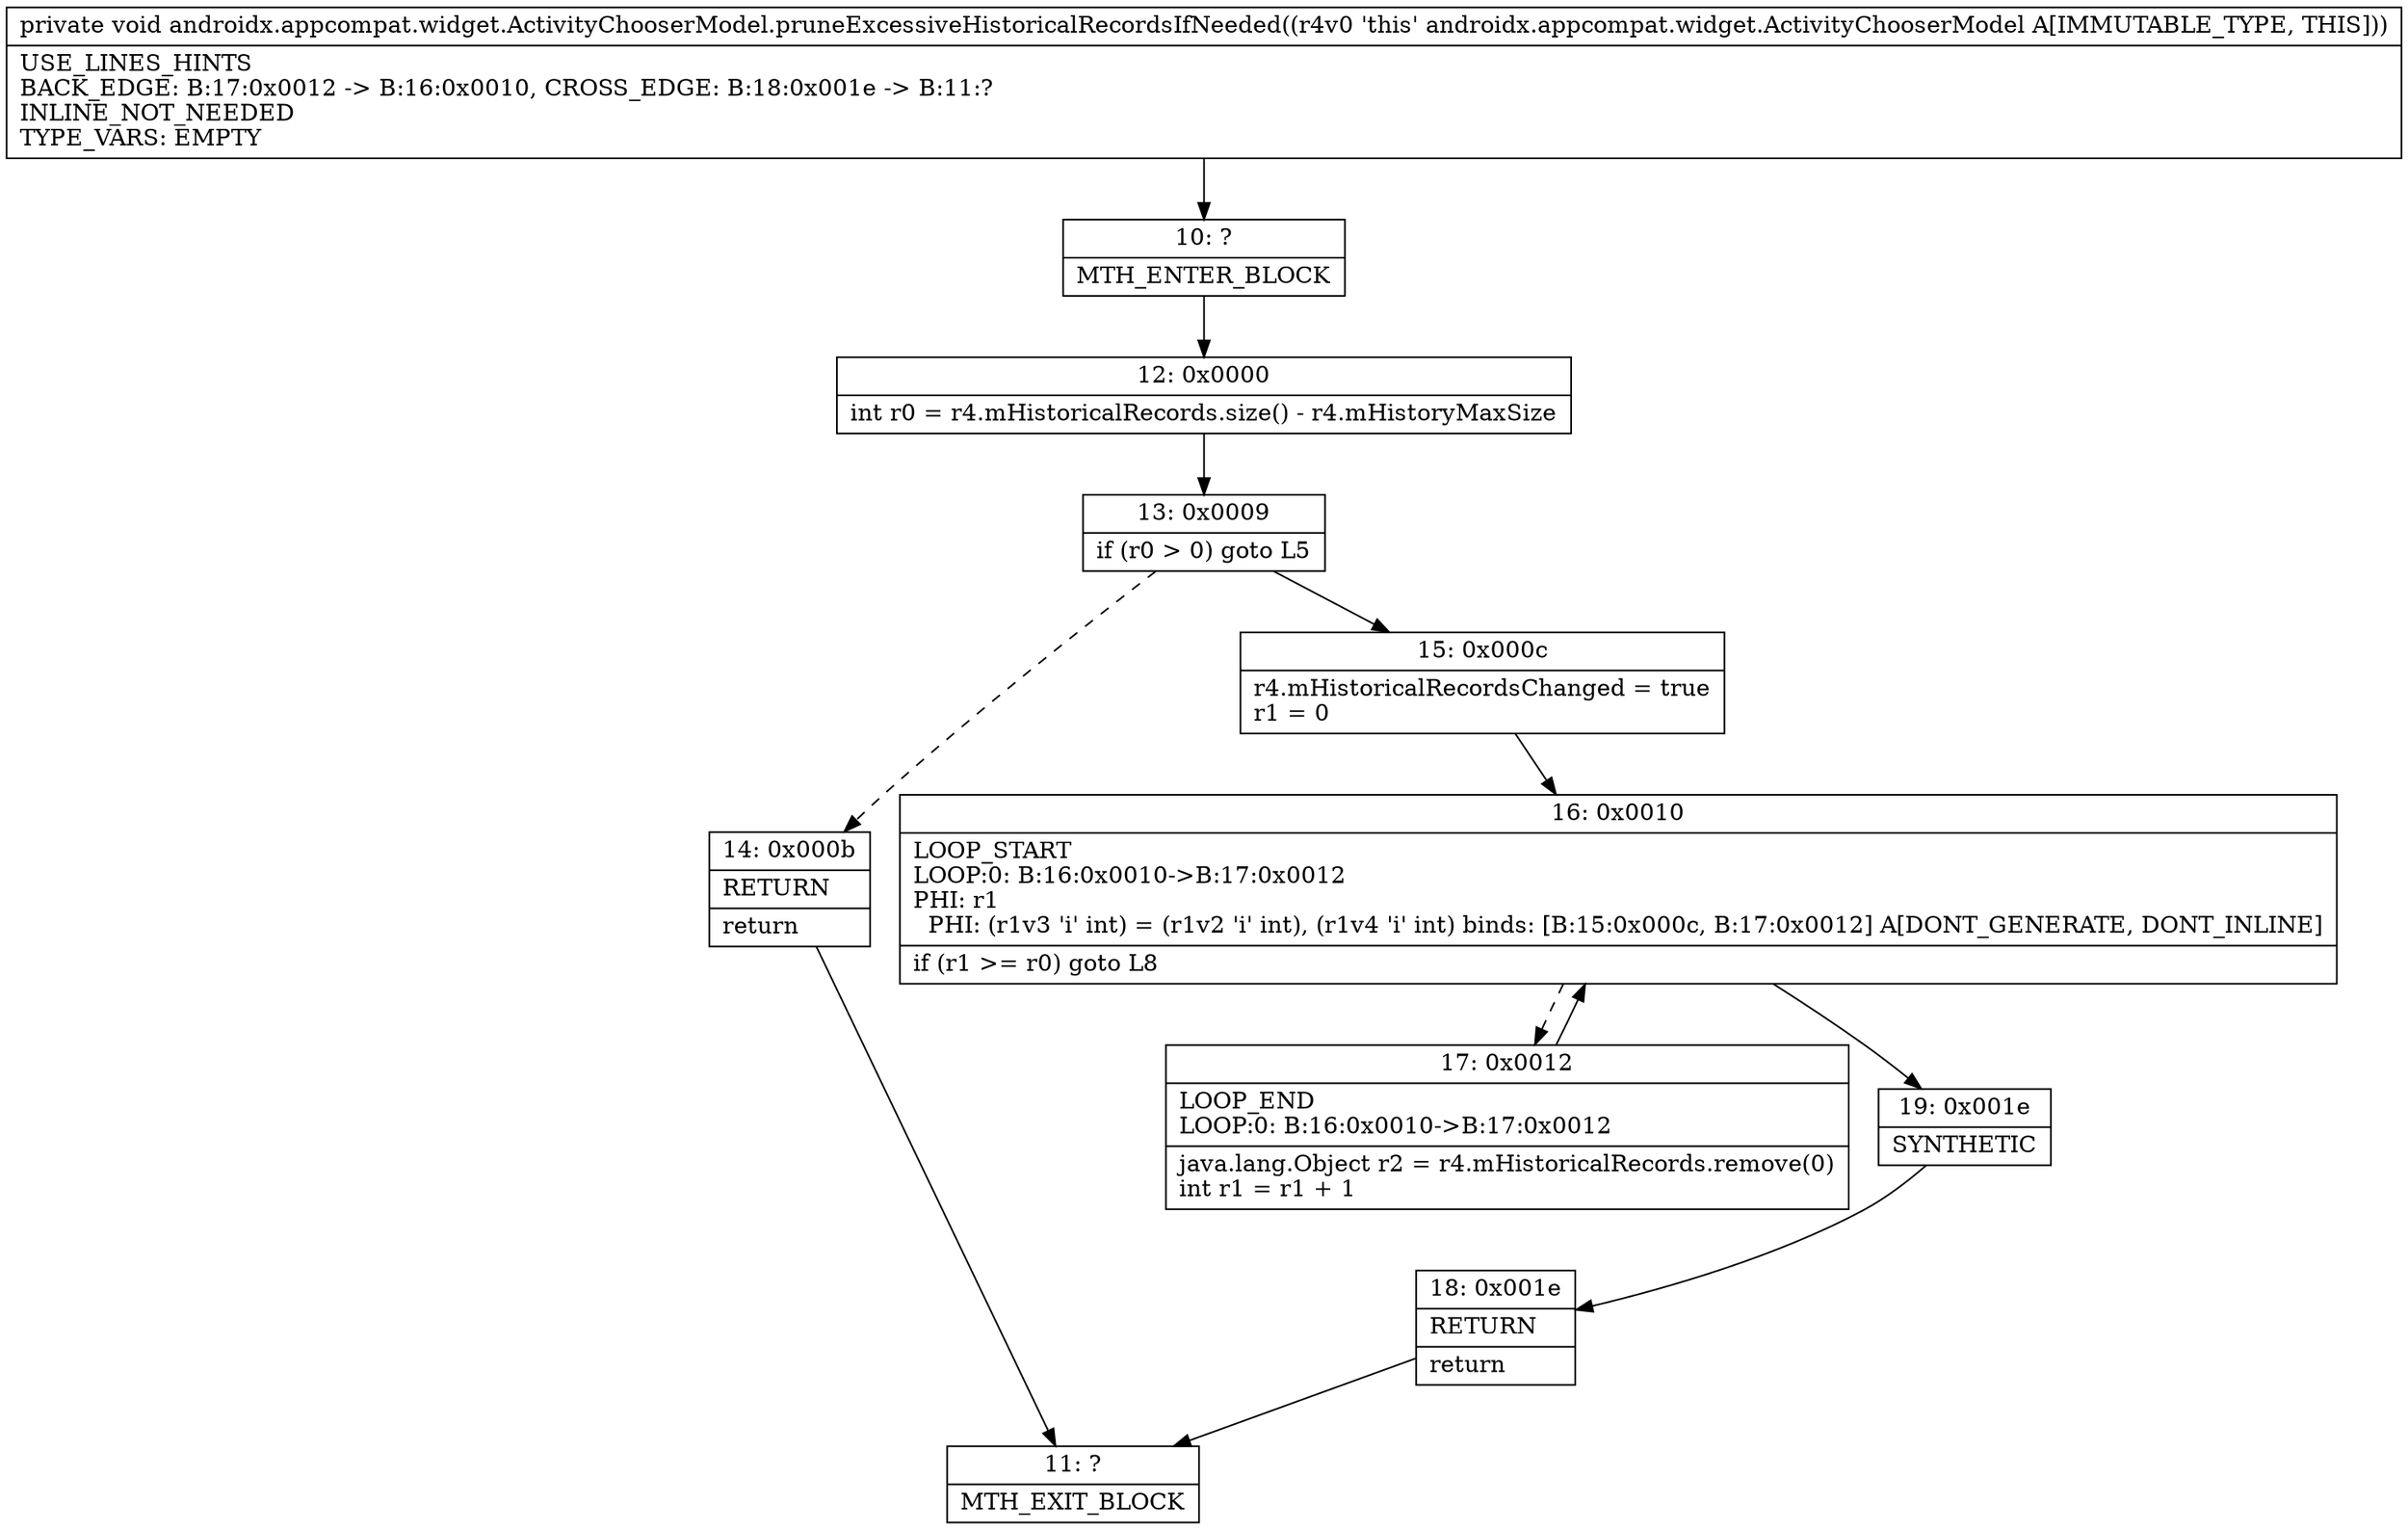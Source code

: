 digraph "CFG forandroidx.appcompat.widget.ActivityChooserModel.pruneExcessiveHistoricalRecordsIfNeeded()V" {
Node_10 [shape=record,label="{10\:\ ?|MTH_ENTER_BLOCK\l}"];
Node_12 [shape=record,label="{12\:\ 0x0000|int r0 = r4.mHistoricalRecords.size() \- r4.mHistoryMaxSize\l}"];
Node_13 [shape=record,label="{13\:\ 0x0009|if (r0 \> 0) goto L5\l}"];
Node_14 [shape=record,label="{14\:\ 0x000b|RETURN\l|return\l}"];
Node_11 [shape=record,label="{11\:\ ?|MTH_EXIT_BLOCK\l}"];
Node_15 [shape=record,label="{15\:\ 0x000c|r4.mHistoricalRecordsChanged = true\lr1 = 0\l}"];
Node_16 [shape=record,label="{16\:\ 0x0010|LOOP_START\lLOOP:0: B:16:0x0010\-\>B:17:0x0012\lPHI: r1 \l  PHI: (r1v3 'i' int) = (r1v2 'i' int), (r1v4 'i' int) binds: [B:15:0x000c, B:17:0x0012] A[DONT_GENERATE, DONT_INLINE]\l|if (r1 \>= r0) goto L8\l}"];
Node_17 [shape=record,label="{17\:\ 0x0012|LOOP_END\lLOOP:0: B:16:0x0010\-\>B:17:0x0012\l|java.lang.Object r2 = r4.mHistoricalRecords.remove(0)\lint r1 = r1 + 1\l}"];
Node_19 [shape=record,label="{19\:\ 0x001e|SYNTHETIC\l}"];
Node_18 [shape=record,label="{18\:\ 0x001e|RETURN\l|return\l}"];
MethodNode[shape=record,label="{private void androidx.appcompat.widget.ActivityChooserModel.pruneExcessiveHistoricalRecordsIfNeeded((r4v0 'this' androidx.appcompat.widget.ActivityChooserModel A[IMMUTABLE_TYPE, THIS]))  | USE_LINES_HINTS\lBACK_EDGE: B:17:0x0012 \-\> B:16:0x0010, CROSS_EDGE: B:18:0x001e \-\> B:11:?\lINLINE_NOT_NEEDED\lTYPE_VARS: EMPTY\l}"];
MethodNode -> Node_10;Node_10 -> Node_12;
Node_12 -> Node_13;
Node_13 -> Node_14[style=dashed];
Node_13 -> Node_15;
Node_14 -> Node_11;
Node_15 -> Node_16;
Node_16 -> Node_17[style=dashed];
Node_16 -> Node_19;
Node_17 -> Node_16;
Node_19 -> Node_18;
Node_18 -> Node_11;
}

